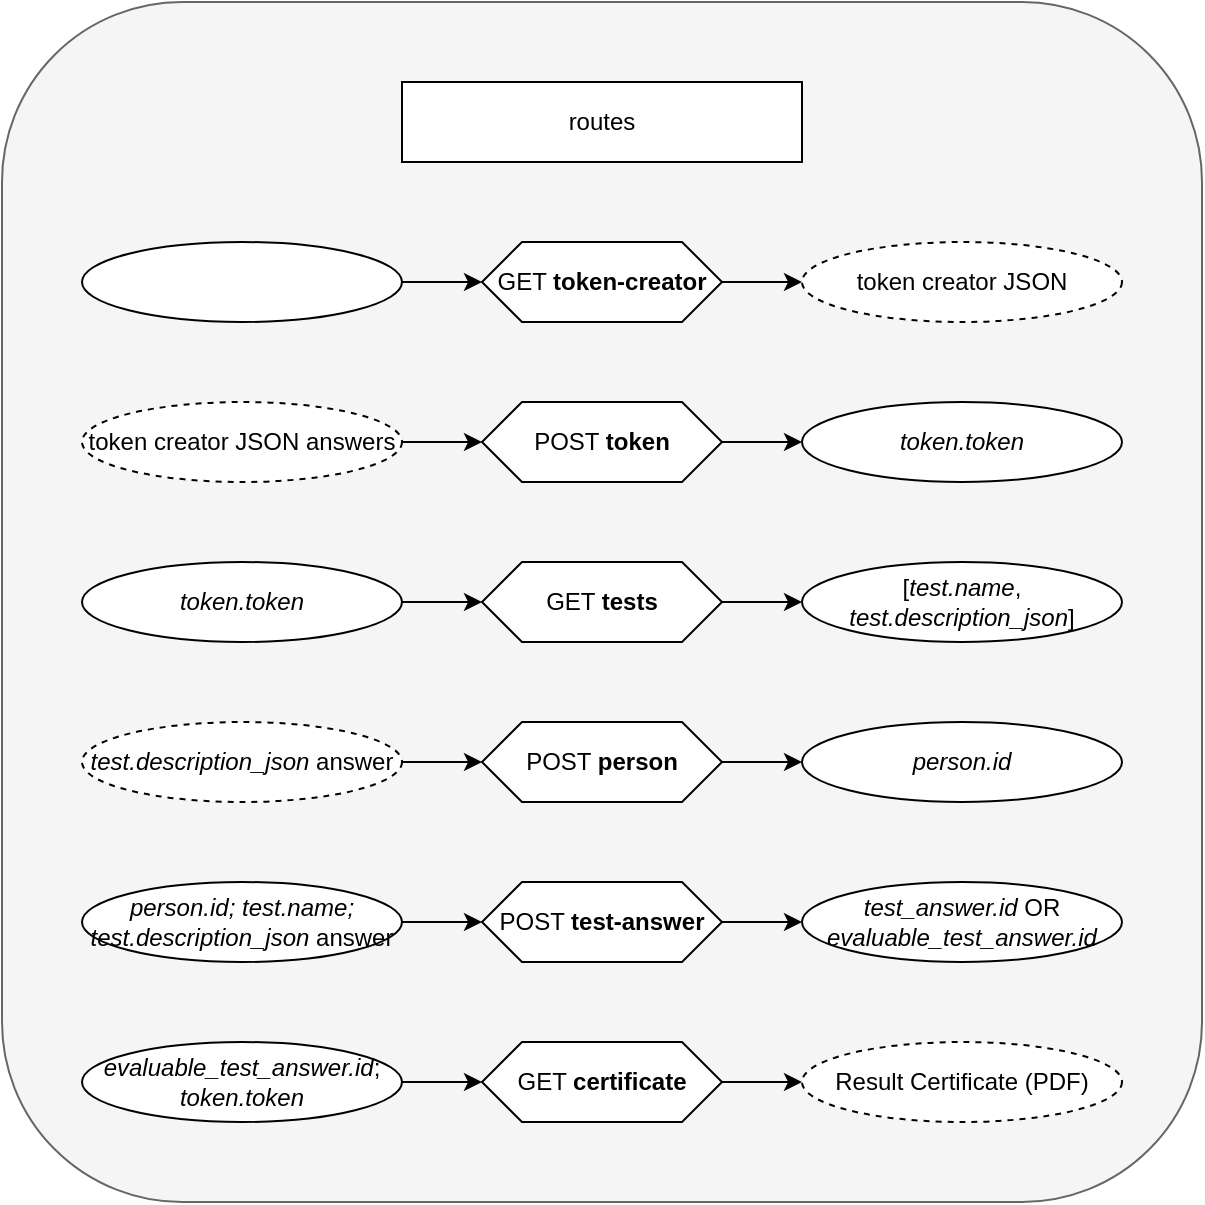 <mxfile version="17.4.2" type="device"><diagram id="mnlhZn6_4g-LKrHwM_-l" name="Seite-1"><mxGraphModel dx="868" dy="593" grid="1" gridSize="10" guides="1" tooltips="1" connect="1" arrows="1" fold="1" page="1" pageScale="1" pageWidth="680" pageHeight="680" math="0" shadow="0"><root><mxCell id="0"/><mxCell id="1" parent="0"/><mxCell id="oj5NRY1XoX79s0Fou7Ji-27" value="" style="rounded=1;whiteSpace=wrap;html=1;fillColor=#f5f5f5;fontColor=#333333;strokeColor=#666666;" parent="1" vertex="1"><mxGeometry x="40" y="40" width="600" height="600" as="geometry"/></mxCell><mxCell id="IgNV7w0jJglLEigM19IN-1" value="GET &lt;b&gt;token-creator&lt;/b&gt;" style="shape=hexagon;perimeter=hexagonPerimeter2;whiteSpace=wrap;html=1;fixedSize=1;size=20;" parent="1" vertex="1"><mxGeometry x="280" y="160" width="120" height="40" as="geometry"/></mxCell><mxCell id="IgNV7w0jJglLEigM19IN-2" value="" style="edgeStyle=orthogonalEdgeStyle;rounded=0;orthogonalLoop=1;jettySize=auto;html=1;" parent="1" source="IgNV7w0jJglLEigM19IN-3" target="IgNV7w0jJglLEigM19IN-1" edge="1"><mxGeometry relative="1" as="geometry"/></mxCell><mxCell id="IgNV7w0jJglLEigM19IN-3" value="" style="ellipse;whiteSpace=wrap;html=1;" parent="1" vertex="1"><mxGeometry x="80" y="160" width="160" height="40" as="geometry"/></mxCell><mxCell id="IgNV7w0jJglLEigM19IN-4" value="token creator JSON" style="ellipse;whiteSpace=wrap;html=1;align=center;dashed=1;" parent="1" vertex="1"><mxGeometry x="440" y="160" width="160" height="40" as="geometry"/></mxCell><mxCell id="IgNV7w0jJglLEigM19IN-5" value="" style="edgeStyle=orthogonalEdgeStyle;rounded=0;orthogonalLoop=1;jettySize=auto;html=1;entryX=0;entryY=0.5;entryDx=0;entryDy=0;" parent="1" source="IgNV7w0jJglLEigM19IN-1" target="IgNV7w0jJglLEigM19IN-4" edge="1"><mxGeometry relative="1" as="geometry"><mxPoint x="340" y="80" as="targetPoint"/></mxGeometry></mxCell><mxCell id="jj0q9bABq6jWuBtmcx6D-1" value="POST &lt;b&gt;token&lt;/b&gt;" style="shape=hexagon;perimeter=hexagonPerimeter2;whiteSpace=wrap;html=1;fixedSize=1;size=20;" parent="1" vertex="1"><mxGeometry x="280" y="240.0" width="120" height="40" as="geometry"/></mxCell><mxCell id="jj0q9bABq6jWuBtmcx6D-5" value="" style="edgeStyle=orthogonalEdgeStyle;rounded=0;orthogonalLoop=1;jettySize=auto;html=1;" parent="1" source="jj0q9bABq6jWuBtmcx6D-2" target="jj0q9bABq6jWuBtmcx6D-1" edge="1"><mxGeometry relative="1" as="geometry"/></mxCell><mxCell id="jj0q9bABq6jWuBtmcx6D-2" value="token creator JSON answers" style="ellipse;whiteSpace=wrap;html=1;dashed=1;" parent="1" vertex="1"><mxGeometry x="80" y="240" width="160" height="40" as="geometry"/></mxCell><mxCell id="jj0q9bABq6jWuBtmcx6D-3" value="&lt;i&gt;token.token&lt;/i&gt;" style="ellipse;whiteSpace=wrap;html=1;" parent="1" vertex="1"><mxGeometry x="440" y="240" width="160" height="40" as="geometry"/></mxCell><mxCell id="jj0q9bABq6jWuBtmcx6D-4" value="" style="edgeStyle=orthogonalEdgeStyle;rounded=0;orthogonalLoop=1;jettySize=auto;html=1;" parent="1" source="jj0q9bABq6jWuBtmcx6D-1" target="jj0q9bABq6jWuBtmcx6D-3" edge="1"><mxGeometry relative="1" as="geometry"/></mxCell><mxCell id="oj5NRY1XoX79s0Fou7Ji-2" value="GET &lt;b&gt;tests&lt;/b&gt;" style="shape=hexagon;perimeter=hexagonPerimeter2;whiteSpace=wrap;html=1;fixedSize=1;size=20;" parent="1" vertex="1"><mxGeometry x="280" y="320" width="120" height="40" as="geometry"/></mxCell><mxCell id="oj5NRY1XoX79s0Fou7Ji-3" value="POST &lt;b&gt;test-answer&lt;/b&gt;" style="shape=hexagon;perimeter=hexagonPerimeter2;whiteSpace=wrap;html=1;fixedSize=1;size=20;" parent="1" vertex="1"><mxGeometry x="280" y="480" width="120" height="40" as="geometry"/></mxCell><mxCell id="oj5NRY1XoX79s0Fou7Ji-11" value="" style="edgeStyle=orthogonalEdgeStyle;rounded=0;orthogonalLoop=1;jettySize=auto;html=1;" parent="1" source="oj5NRY1XoX79s0Fou7Ji-7" target="oj5NRY1XoX79s0Fou7Ji-2" edge="1"><mxGeometry relative="1" as="geometry"/></mxCell><mxCell id="oj5NRY1XoX79s0Fou7Ji-7" value="&lt;i&gt;token.token&lt;/i&gt;" style="ellipse;whiteSpace=wrap;html=1;" parent="1" vertex="1"><mxGeometry x="80" y="320" width="160" height="40" as="geometry"/></mxCell><mxCell id="oj5NRY1XoX79s0Fou7Ji-12" value="&lt;div style=&quot;font-size: 10px&quot;&gt;&lt;span style=&quot;font-size: 12px&quot;&gt;[&lt;i&gt;test.name&lt;/i&gt;, &lt;i&gt;test.description_json&lt;/i&gt;]&lt;/span&gt;&lt;/div&gt;" style="ellipse;whiteSpace=wrap;html=1;fontSize=10;" parent="1" vertex="1"><mxGeometry x="440" y="320" width="160" height="40" as="geometry"/></mxCell><mxCell id="oj5NRY1XoX79s0Fou7Ji-13" value="" style="edgeStyle=orthogonalEdgeStyle;rounded=0;orthogonalLoop=1;jettySize=auto;html=1;" parent="1" source="oj5NRY1XoX79s0Fou7Ji-2" target="oj5NRY1XoX79s0Fou7Ji-12" edge="1"><mxGeometry relative="1" as="geometry"/></mxCell><mxCell id="oj5NRY1XoX79s0Fou7Ji-15" value="" style="edgeStyle=orthogonalEdgeStyle;rounded=0;orthogonalLoop=1;jettySize=auto;html=1;" parent="1" source="oj5NRY1XoX79s0Fou7Ji-14" target="oj5NRY1XoX79s0Fou7Ji-3" edge="1"><mxGeometry relative="1" as="geometry"/></mxCell><mxCell id="oj5NRY1XoX79s0Fou7Ji-14" value="&lt;i&gt;person.id;&lt;/i&gt;&amp;nbsp;&lt;i&gt;test.name;&lt;/i&gt;&lt;br&gt;&lt;i&gt;test.description_json&lt;/i&gt; answer" style="ellipse;whiteSpace=wrap;html=1;" parent="1" vertex="1"><mxGeometry x="80" y="480" width="160" height="40" as="geometry"/></mxCell><mxCell id="oj5NRY1XoX79s0Fou7Ji-16" value="GET &lt;b&gt;certificate&lt;/b&gt;" style="shape=hexagon;perimeter=hexagonPerimeter2;whiteSpace=wrap;html=1;fixedSize=1;size=20;" parent="1" vertex="1"><mxGeometry x="280" y="560" width="120" height="40" as="geometry"/></mxCell><mxCell id="oj5NRY1XoX79s0Fou7Ji-19" value="&lt;i&gt;test_answer.id&lt;/i&gt; OR &lt;i&gt;evaluable_test_answer.id&lt;/i&gt;" style="ellipse;whiteSpace=wrap;html=1;" parent="1" vertex="1"><mxGeometry x="440" y="480" width="160" height="40" as="geometry"/></mxCell><mxCell id="oj5NRY1XoX79s0Fou7Ji-20" value="" style="edgeStyle=orthogonalEdgeStyle;rounded=0;orthogonalLoop=1;jettySize=auto;html=1;" parent="1" source="oj5NRY1XoX79s0Fou7Ji-3" target="oj5NRY1XoX79s0Fou7Ji-19" edge="1"><mxGeometry relative="1" as="geometry"/></mxCell><mxCell id="oj5NRY1XoX79s0Fou7Ji-22" value="" style="edgeStyle=orthogonalEdgeStyle;rounded=0;orthogonalLoop=1;jettySize=auto;html=1;" parent="1" source="oj5NRY1XoX79s0Fou7Ji-21" target="oj5NRY1XoX79s0Fou7Ji-16" edge="1"><mxGeometry relative="1" as="geometry"/></mxCell><mxCell id="oj5NRY1XoX79s0Fou7Ji-21" value="&lt;i&gt;evaluable_test_answer.id&lt;/i&gt;; &lt;br&gt;&lt;i&gt;token.token&lt;/i&gt;" style="ellipse;whiteSpace=wrap;html=1;" parent="1" vertex="1"><mxGeometry x="80" y="560" width="160" height="40" as="geometry"/></mxCell><mxCell id="oj5NRY1XoX79s0Fou7Ji-25" value="Result Certificate (PDF)" style="ellipse;whiteSpace=wrap;html=1;align=center;dashed=1;" parent="1" vertex="1"><mxGeometry x="440" y="560" width="160" height="40" as="geometry"/></mxCell><mxCell id="oj5NRY1XoX79s0Fou7Ji-18" value="" style="edgeStyle=orthogonalEdgeStyle;rounded=0;orthogonalLoop=1;jettySize=auto;html=1;entryX=0;entryY=0.5;entryDx=0;entryDy=0;" parent="1" source="oj5NRY1XoX79s0Fou7Ji-16" target="oj5NRY1XoX79s0Fou7Ji-25" edge="1"><mxGeometry relative="1" as="geometry"><mxPoint x="420" y="560" as="targetPoint"/></mxGeometry></mxCell><mxCell id="oj5NRY1XoX79s0Fou7Ji-28" value="routes" style="rounded=0;whiteSpace=wrap;html=1;" parent="1" vertex="1"><mxGeometry x="240" y="80" width="200" height="40" as="geometry"/></mxCell><mxCell id="G9M5xSA3jt8RefxOkdF5-1" value="POST &lt;b&gt;person&lt;/b&gt;" style="shape=hexagon;perimeter=hexagonPerimeter2;whiteSpace=wrap;html=1;fixedSize=1;size=20;" parent="1" vertex="1"><mxGeometry x="280" y="400.0" width="120" height="40" as="geometry"/></mxCell><mxCell id="G9M5xSA3jt8RefxOkdF5-2" value="" style="edgeStyle=orthogonalEdgeStyle;rounded=0;orthogonalLoop=1;jettySize=auto;html=1;" parent="1" source="G9M5xSA3jt8RefxOkdF5-3" target="G9M5xSA3jt8RefxOkdF5-1" edge="1"><mxGeometry relative="1" as="geometry"/></mxCell><mxCell id="G9M5xSA3jt8RefxOkdF5-3" value="&lt;i&gt;test.description_json&lt;/i&gt; answer" style="ellipse;whiteSpace=wrap;html=1;dashed=1;" parent="1" vertex="1"><mxGeometry x="80" y="400" width="160" height="40" as="geometry"/></mxCell><mxCell id="G9M5xSA3jt8RefxOkdF5-4" value="&lt;i&gt;person.id&lt;/i&gt;" style="ellipse;whiteSpace=wrap;html=1;" parent="1" vertex="1"><mxGeometry x="440" y="400" width="160" height="40" as="geometry"/></mxCell><mxCell id="G9M5xSA3jt8RefxOkdF5-5" value="" style="edgeStyle=orthogonalEdgeStyle;rounded=0;orthogonalLoop=1;jettySize=auto;html=1;" parent="1" source="G9M5xSA3jt8RefxOkdF5-1" target="G9M5xSA3jt8RefxOkdF5-4" edge="1"><mxGeometry relative="1" as="geometry"/></mxCell></root></mxGraphModel></diagram></mxfile>